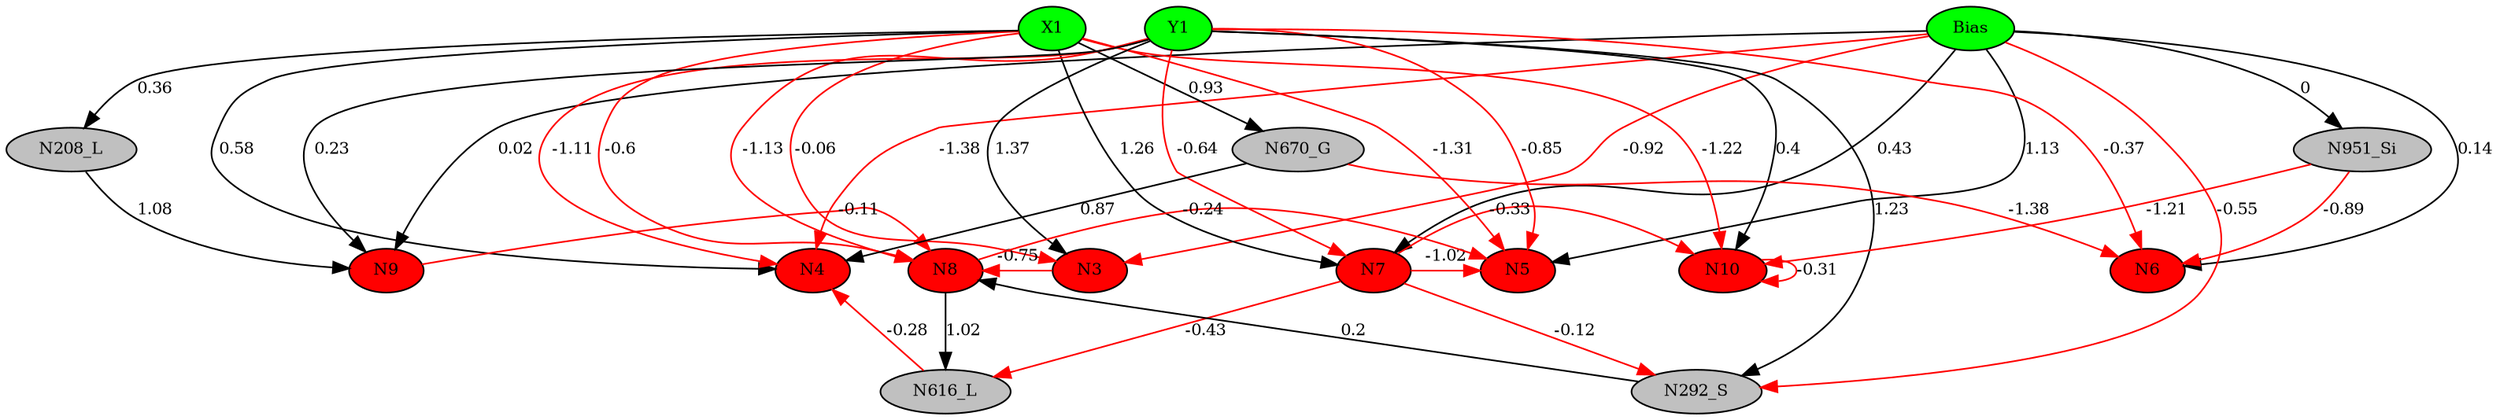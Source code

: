 digraph g { 
N0 [shape=ellipse, label=Bias,fontsize=10,height=0.1,width=0.1,style=filled,fillcolor=green]
N1[shape=ellipse label=X1,fontsize=10,height=0.1,width=0.1,style=filled,fillcolor=green]
N2[shape=ellipse label=Y1,fontsize=10,height=0.1,width=0.1,style=filled,fillcolor=green]
N3[shape=ellipse,fontsize = 10, height = 0.1, width = 0.1, style = filled, fillcolor = red]
N4[shape=ellipse,fontsize = 10, height = 0.1, width = 0.1, style = filled, fillcolor = red]
N5[shape=ellipse,fontsize = 10, height = 0.1, width = 0.1, style = filled, fillcolor = red]
N6[shape=ellipse,fontsize = 10, height = 0.1, width = 0.1, style = filled, fillcolor = red]
N7[shape=ellipse,fontsize = 10, height = 0.1, width = 0.1, style = filled, fillcolor = red]
N8[shape=ellipse,fontsize = 10, height = 0.1, width = 0.1, style = filled, fillcolor = red]
N9[shape=ellipse,fontsize = 10, height = 0.1, width = 0.1, style = filled, fillcolor = red]
N10[shape=ellipse,fontsize = 10, height = 0.1, width = 0.1, style = filled, fillcolor = red]
N208[shape=ellipse, label=N208_L,fontsize=10,height=0.1,width=0.1,style=filled,fillcolor=gray]
N292[shape=ellipse, label=N292_S,fontsize=10,height=0.1,width=0.1,style=filled,fillcolor=gray]
N616[shape=ellipse, label=N616_L,fontsize=10,height=0.1,width=0.1,style=filled,fillcolor=gray]
N670[shape=ellipse, label=N670_G,fontsize=10,height=0.1,width=0.1,style=filled,fillcolor=gray]
N951[shape=ellipse, label=N951_Si,fontsize=10,height=0.1,width=0.1,style=filled,fillcolor=gray]
N0 -> N3 [color=red] [arrowType=inv][ label=-0.92,fontsize=10]
N1 -> N3 [color=red] [arrowType=inv][ label=-0.06,fontsize=10]
N2 -> N3 [color=black] [ label=1.37,fontsize=10]
N0 -> N4 [color=red] [arrowType=inv][ label=-1.38,fontsize=10]
N1 -> N4 [color=black] [ label=0.58,fontsize=10]
N2 -> N4 [color=red] [arrowType=inv][ label=-1.11,fontsize=10]
N0 -> N5 [color=black] [ label=1.13,fontsize=10]
N1 -> N5 [color=red] [arrowType=inv][ label=-1.31,fontsize=10]
N2 -> N5 [color=red] [arrowType=inv][ label=-0.85,fontsize=10]
N0 -> N6 [color=black] [ label=0.14,fontsize=10]
N2 -> N6 [color=red] [arrowType=inv][ label=-0.37,fontsize=10]
N0 -> N7 [color=black] [ label=0.43,fontsize=10]
N1 -> N7 [color=black] [ label=1.26,fontsize=10]
N2 -> N7 [color=red] [arrowType=inv][ label=-0.64,fontsize=10]
N1 -> N8 [color=red] [arrowType=inv][ label=-0.6,fontsize=10]
N2 -> N8 [color=red] [arrowType=inv][ label=-1.13,fontsize=10]
N0 -> N9 [color=black] [ label=0.02,fontsize=10]
N2 -> N9 [color=black] [ label=0.23,fontsize=10]
N1 -> N10 [color=red] [arrowType=inv][ label=-1.22,fontsize=10]
N2 -> N10 [color=black] [ label=0.4,fontsize=10]
N9 -> N8 [color=red] [arrowType=inv][ label=-0.11,fontsize=10]
N1 -> N208 [color=black] [ label=0.36,fontsize=10]
N208 -> N9 [color=black] [ label=1.08,fontsize=10]
N0 -> N292 [color=red] [arrowType=inv][ label=-0.55,fontsize=10]
N292 -> N8 [color=black] [ label=0.2,fontsize=10]
N7 -> N5 [color=red] [arrowType=inv][ label=-1.02,fontsize=10]
N10 -> N10 [color=red] [arrowType=inv][ label=-0.31,fontsize=10]
N7 -> N292 [color=red] [arrowType=inv][ label=-0.12,fontsize=10]
N2 -> N292 [color=black] [ label=1.23,fontsize=10]
N8 -> N5 [color=red] [arrowType=inv][ label=-0.24,fontsize=10]
N8 -> N616 [color=black] [ label=1.02,fontsize=10]
N616 -> N4 [color=red] [arrowType=inv][ label=-0.28,fontsize=10]
N1 -> N670 [color=black] [ label=0.93,fontsize=10]
N670 -> N6 [color=red] [arrowType=inv][ label=-1.38,fontsize=10]
N7 -> N10 [color=red] [arrowType=inv][ label=-0.33,fontsize=10]
N670 -> N4 [color=black] [ label=0.87,fontsize=10]
N0 -> N951 [color=black] [ label=0,fontsize=10]
N951 -> N10 [color=red] [arrowType=inv][ label=-1.21,fontsize=10]
N3 -> N8 [color=red] [arrowType=inv][ label=-0.75,fontsize=10]
N951 -> N6 [color=red] [arrowType=inv][ label=-0.89,fontsize=10]
N7 -> N616 [color=red] [arrowType=inv][ label=-0.43,fontsize=10]
 { rank=same; 
N3
N4
N5
N6
N7
N8
N9
N10
 } 
 { rank=same; 
N1 ->N2 ->N0 [style=invis]
 } 
}
